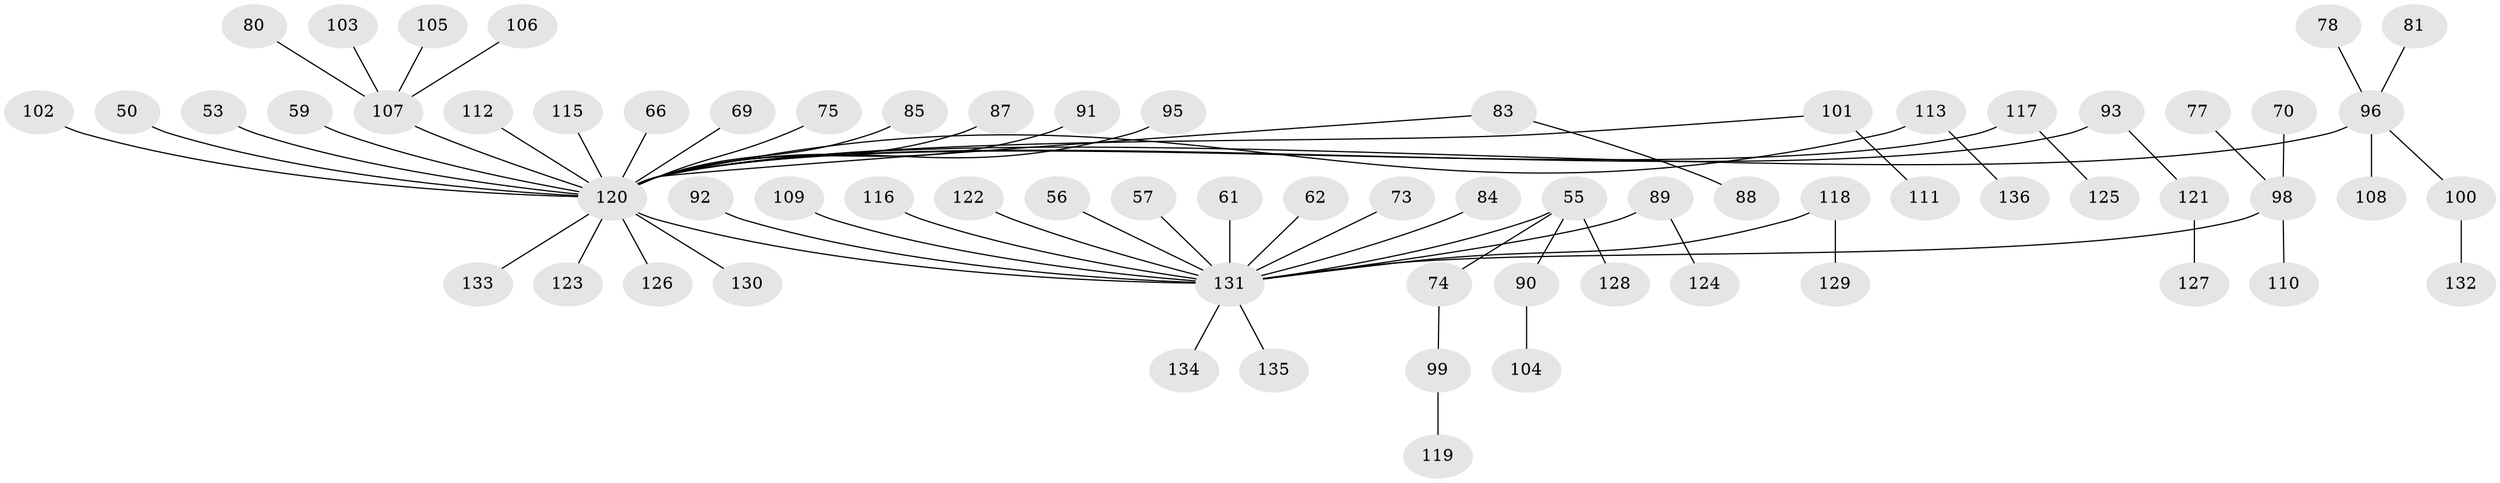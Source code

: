 // original degree distribution, {3: 0.16176470588235295, 6: 0.014705882352941176, 4: 0.051470588235294115, 7: 0.007352941176470588, 8: 0.007352941176470588, 5: 0.029411764705882353, 2: 0.22058823529411764, 1: 0.5073529411764706}
// Generated by graph-tools (version 1.1) at 2025/52/03/09/25 04:52:49]
// undirected, 68 vertices, 67 edges
graph export_dot {
graph [start="1"]
  node [color=gray90,style=filled];
  50;
  53;
  55;
  56;
  57;
  59;
  61;
  62;
  66;
  69;
  70;
  73;
  74;
  75;
  77;
  78;
  80;
  81;
  83;
  84;
  85;
  87;
  88;
  89;
  90;
  91;
  92;
  93;
  95;
  96 [super="+25+76"];
  98 [super="+65"];
  99;
  100;
  101 [super="+37"];
  102;
  103;
  104;
  105;
  106;
  107 [super="+22+33+86"];
  108;
  109;
  110;
  111;
  112;
  113;
  115;
  116;
  117;
  118;
  119;
  120 [super="+79+97+58+114"];
  121;
  122;
  123;
  124;
  125;
  126;
  127;
  128;
  129;
  130;
  131 [super="+35+94+47+51+54+82"];
  132;
  133;
  134 [super="+12+30"];
  135;
  136;
  50 -- 120;
  53 -- 120;
  55 -- 74;
  55 -- 90;
  55 -- 128;
  55 -- 131;
  56 -- 131;
  57 -- 131;
  59 -- 120;
  61 -- 131;
  62 -- 131;
  66 -- 120;
  69 -- 120;
  70 -- 98;
  73 -- 131;
  74 -- 99;
  75 -- 120;
  77 -- 98;
  78 -- 96;
  80 -- 107;
  81 -- 96;
  83 -- 88;
  83 -- 120;
  84 -- 131;
  85 -- 120;
  87 -- 120;
  89 -- 124;
  89 -- 131;
  90 -- 104;
  91 -- 120;
  92 -- 131;
  93 -- 121;
  93 -- 120;
  95 -- 120;
  96 -- 108;
  96 -- 100;
  96 -- 120;
  98 -- 131;
  98 -- 110;
  99 -- 119;
  100 -- 132;
  101 -- 111;
  101 -- 120;
  102 -- 120;
  103 -- 107;
  105 -- 107;
  106 -- 107;
  107 -- 120;
  109 -- 131;
  112 -- 120;
  113 -- 136;
  113 -- 120;
  115 -- 120;
  116 -- 131;
  117 -- 125;
  117 -- 120;
  118 -- 129;
  118 -- 131;
  120 -- 130;
  120 -- 131;
  120 -- 133;
  120 -- 123;
  120 -- 126;
  121 -- 127;
  122 -- 131;
  131 -- 134;
  131 -- 135;
}

